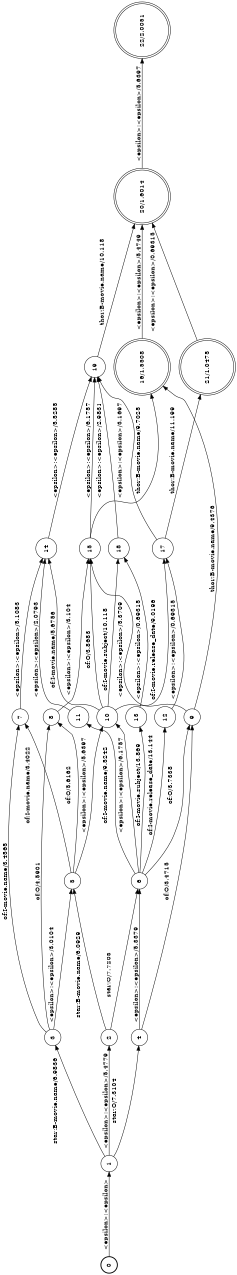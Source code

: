 digraph FST {
rankdir = LR;
size = "8.5,11";
label = "";
center = 1;
orientation = Landscape;
ranksep = "0.4";
nodesep = "0.25";
0 [label = "0", shape = circle, style = bold, fontsize = 14]
	0 -> 1 [label = "<epsilon>:<epsilon>", fontsize = 14];
1 [label = "1", shape = circle, style = solid, fontsize = 14]
	1 -> 2 [label = "<epsilon>:<epsilon>/5.4779", fontsize = 14];
	1 -> 3 [label = "star:B-movie.name/6.9836", fontsize = 14];
	1 -> 4 [label = "star:O/7.3104", fontsize = 14];
2 [label = "2", shape = circle, style = solid, fontsize = 14]
	2 -> 5 [label = "star:B-movie.name/6.0929", fontsize = 14];
	2 -> 6 [label = "star:O/7.7203", fontsize = 14];
3 [label = "3", shape = circle, style = solid, fontsize = 14]
	3 -> 5 [label = "<epsilon>:<epsilon>/3.0104", fontsize = 14];
	3 -> 7 [label = "of:I-movie.name/3.4565", fontsize = 14];
	3 -> 8 [label = "of:O/4.5901", fontsize = 14];
4 [label = "4", shape = circle, style = solid, fontsize = 14]
	4 -> 6 [label = "<epsilon>:<epsilon>/5.3379", fontsize = 14];
	4 -> 9 [label = "of:O/3.4715", fontsize = 14];
5 [label = "5", shape = circle, style = solid, fontsize = 14]
	5 -> 10 [label = "<epsilon>:<epsilon>/5.6397", fontsize = 14];
	5 -> 7 [label = "of:I-movie.name/3.4022", fontsize = 14];
	5 -> 8 [label = "of:O/5.6162", fontsize = 14];
6 [label = "6", shape = circle, style = solid, fontsize = 14]
	6 -> 10 [label = "<epsilon>:<epsilon>/6.1757", fontsize = 14];
	6 -> 11 [label = "of:I-movie.name/9.5242", fontsize = 14];
	6 -> 12 [label = "of:I-movie.release_date/13.144", fontsize = 14];
	6 -> 13 [label = "of:I-movie.subject/13.869", fontsize = 14];
	6 -> 9 [label = "of:O/3.7338", fontsize = 14];
7 [label = "7", shape = circle, style = solid, fontsize = 14]
	7 -> 14 [label = "<epsilon>:<epsilon>/5.1083", fontsize = 14];
8 [label = "8", shape = circle, style = solid, fontsize = 14]
	8 -> 15 [label = "<epsilon>:<epsilon>/3.104", fontsize = 14];
9 [label = "9", shape = circle, style = solid, fontsize = 14]
	9 -> 15 [label = "<epsilon>:<epsilon>/5.3709", fontsize = 14];
	9 -> 16 [label = "thor:B-movie.name/9.4376", fontsize = 14];
10 [label = "10", shape = circle, style = solid, fontsize = 14]
	10 -> 14 [label = "of:I-movie.name/5.6756", fontsize = 14];
	10 -> 17 [label = "of:I-movie.release_date/9.0196", fontsize = 14];
	10 -> 18 [label = "of:I-movie.subject/10.118", fontsize = 14];
	10 -> 15 [label = "of:O/3.8683", fontsize = 14];
11 [label = "11", shape = circle, style = solid, fontsize = 14]
	11 -> 14 [label = "<epsilon>:<epsilon>/2.0793", fontsize = 14];
12 [label = "12", shape = circle, style = solid, fontsize = 14]
	12 -> 17 [label = "<epsilon>:<epsilon>/0.69315", fontsize = 14];
13 [label = "13", shape = circle, style = solid, fontsize = 14]
	13 -> 18 [label = "<epsilon>:<epsilon>/0.69315", fontsize = 14];
14 [label = "14", shape = circle, style = solid, fontsize = 14]
	14 -> 19 [label = "<epsilon>:<epsilon>/5.5285", fontsize = 14];
15 [label = "15", shape = circle, style = solid, fontsize = 14]
	15 -> 19 [label = "<epsilon>:<epsilon>/6.1757", fontsize = 14];
	15 -> 16 [label = "thor:B-movie.name/9.7025", fontsize = 14];
16 [label = "16/1.5508", shape = doublecircle, style = solid, fontsize = 14]
	16 -> 20 [label = "<epsilon>:<epsilon>/5.4749", fontsize = 14];
17 [label = "17", shape = circle, style = solid, fontsize = 14]
	17 -> 19 [label = "<epsilon>:<epsilon>/3.1697", fontsize = 14];
	17 -> 21 [label = "thor:B-movie.name/11.199", fontsize = 14];
18 [label = "18", shape = circle, style = solid, fontsize = 14]
	18 -> 19 [label = "<epsilon>:<epsilon>/2.9831", fontsize = 14];
19 [label = "19", shape = circle, style = solid, fontsize = 14]
	19 -> 20 [label = "thor:B-movie.name/10.118", fontsize = 14];
20 [label = "20/1.6014", shape = doublecircle, style = solid, fontsize = 14]
	20 -> 22 [label = "<epsilon>:<epsilon>/5.6397", fontsize = 14];
21 [label = "21/1.0475", shape = doublecircle, style = solid, fontsize = 14]
	21 -> 20 [label = "<epsilon>:<epsilon>/0.69315", fontsize = 14];
22 [label = "22/2.0051", shape = doublecircle, style = solid, fontsize = 14]
}
